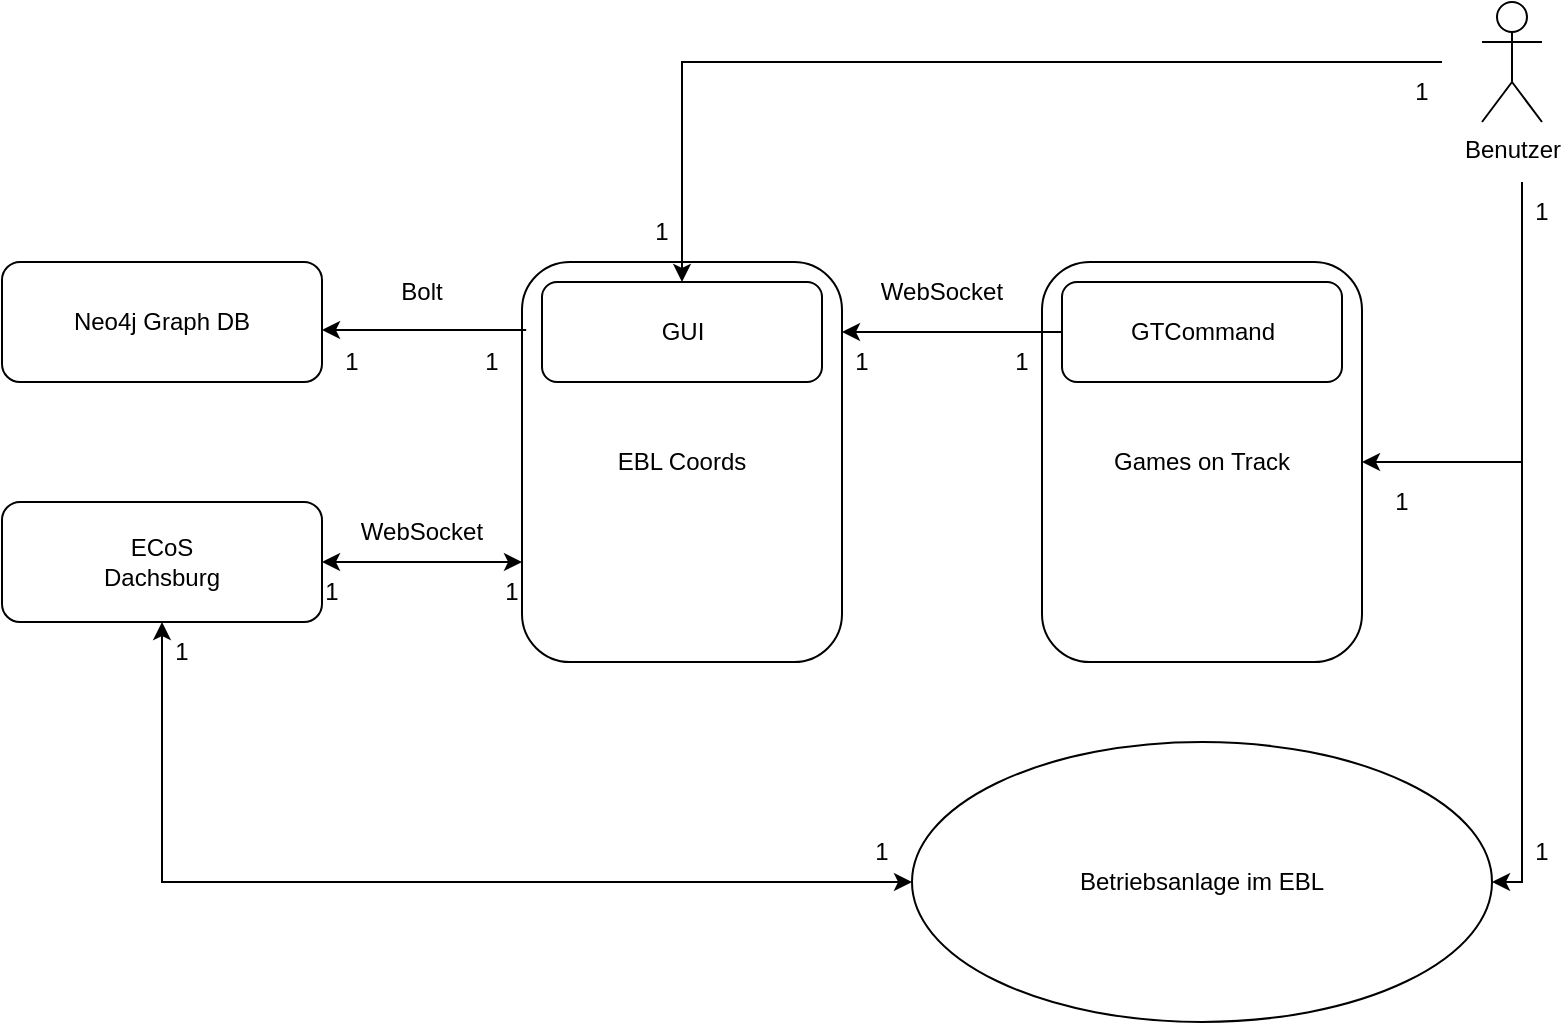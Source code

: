 <mxfile version="21.2.1" type="github">
  <diagram id="R2lEEEUBdFMjLlhIrx00" name="Page-1">
    <mxGraphModel dx="1562" dy="854" grid="1" gridSize="10" guides="1" tooltips="1" connect="1" arrows="1" fold="1" page="1" pageScale="1" pageWidth="850" pageHeight="1100" math="0" shadow="0" extFonts="Permanent Marker^https://fonts.googleapis.com/css?family=Permanent+Marker">
      <root>
        <mxCell id="0" />
        <mxCell id="1" parent="0" />
        <mxCell id="D924VpzKZGNG5bENjpo5-1" value="" style="rounded=1;whiteSpace=wrap;html=1;container=0;" parent="1" vertex="1">
          <mxGeometry x="300" y="160" width="160" height="200" as="geometry" />
        </mxCell>
        <mxCell id="D924VpzKZGNG5bENjpo5-13" value="" style="group" parent="1" vertex="1" connectable="0">
          <mxGeometry x="40" y="280" width="160" height="60" as="geometry" />
        </mxCell>
        <mxCell id="D924VpzKZGNG5bENjpo5-7" value="" style="rounded=1;whiteSpace=wrap;html=1;container=0;" parent="D924VpzKZGNG5bENjpo5-13" vertex="1">
          <mxGeometry width="160" height="60" as="geometry" />
        </mxCell>
        <mxCell id="D924VpzKZGNG5bENjpo5-8" value="ECoS Dachsburg" style="text;html=1;strokeColor=none;fillColor=none;align=center;verticalAlign=middle;whiteSpace=wrap;rounded=0;container=0;" parent="D924VpzKZGNG5bENjpo5-13" vertex="1">
          <mxGeometry x="40" y="25.5" width="80" height="9" as="geometry" />
        </mxCell>
        <mxCell id="D924VpzKZGNG5bENjpo5-24" value="Bolt" style="text;html=1;strokeColor=none;fillColor=none;align=center;verticalAlign=middle;whiteSpace=wrap;rounded=0;" parent="1" vertex="1">
          <mxGeometry x="220" y="160" width="60" height="30" as="geometry" />
        </mxCell>
        <mxCell id="D924VpzKZGNG5bENjpo5-25" value="WebSocket" style="text;html=1;strokeColor=none;fillColor=none;align=center;verticalAlign=middle;whiteSpace=wrap;rounded=0;" parent="1" vertex="1">
          <mxGeometry x="480" y="160" width="60" height="30" as="geometry" />
        </mxCell>
        <mxCell id="D924VpzKZGNG5bENjpo5-26" value="WebSocket" style="text;html=1;strokeColor=none;fillColor=none;align=center;verticalAlign=middle;whiteSpace=wrap;rounded=0;" parent="1" vertex="1">
          <mxGeometry x="220" y="280" width="60" height="30" as="geometry" />
        </mxCell>
        <mxCell id="D924VpzKZGNG5bENjpo5-27" value="" style="group" parent="1" vertex="1" connectable="0">
          <mxGeometry x="310" y="170" width="140" height="50" as="geometry" />
        </mxCell>
        <mxCell id="D924VpzKZGNG5bENjpo5-20" value="" style="rounded=1;whiteSpace=wrap;html=1;container=0;" parent="D924VpzKZGNG5bENjpo5-27" vertex="1">
          <mxGeometry width="140" height="50" as="geometry" />
        </mxCell>
        <mxCell id="D924VpzKZGNG5bENjpo5-21" value="GUI" style="text;html=1;strokeColor=none;fillColor=none;align=center;verticalAlign=middle;whiteSpace=wrap;rounded=0;container=0;" parent="D924VpzKZGNG5bENjpo5-27" vertex="1">
          <mxGeometry x="52.5" y="18.754" width="35" height="12.5" as="geometry" />
        </mxCell>
        <mxCell id="D924VpzKZGNG5bENjpo5-2" value="" style="rounded=1;whiteSpace=wrap;html=1;container=0;" parent="1" vertex="1">
          <mxGeometry x="40" y="160" width="160" height="60.0" as="geometry" />
        </mxCell>
        <mxCell id="D924VpzKZGNG5bENjpo5-5" value="Neo4j Graph DB" style="text;html=1;strokeColor=none;fillColor=none;align=center;verticalAlign=middle;whiteSpace=wrap;rounded=0;container=0;" parent="1" vertex="1">
          <mxGeometry x="70" y="185.5" width="100" height="9" as="geometry" />
        </mxCell>
        <mxCell id="D924VpzKZGNG5bENjpo5-4" value="EBL Coords" style="text;html=1;strokeColor=none;fillColor=none;align=center;verticalAlign=middle;whiteSpace=wrap;rounded=0;container=0;" parent="1" vertex="1">
          <mxGeometry x="330" y="255.37" width="100" height="9.26" as="geometry" />
        </mxCell>
        <mxCell id="SI389RHZB-7-OpBMgLP5-1" value="" style="endArrow=classic;startArrow=classic;html=1;rounded=0;entryX=0;entryY=0.75;entryDx=0;entryDy=0;" parent="1" source="D924VpzKZGNG5bENjpo5-7" target="D924VpzKZGNG5bENjpo5-1" edge="1">
          <mxGeometry width="50" height="50" relative="1" as="geometry">
            <mxPoint x="280" y="490" as="sourcePoint" />
            <mxPoint x="330" y="440" as="targetPoint" />
          </mxGeometry>
        </mxCell>
        <mxCell id="SI389RHZB-7-OpBMgLP5-9" value="1" style="text;html=1;align=center;verticalAlign=middle;whiteSpace=wrap;rounded=0;" parent="1" vertex="1">
          <mxGeometry x="460" y="194.5" width="20" height="30" as="geometry" />
        </mxCell>
        <mxCell id="SI389RHZB-7-OpBMgLP5-10" value="1" style="text;html=1;align=center;verticalAlign=middle;whiteSpace=wrap;rounded=0;" parent="1" vertex="1">
          <mxGeometry x="540" y="194.5" width="20" height="30" as="geometry" />
        </mxCell>
        <mxCell id="SI389RHZB-7-OpBMgLP5-12" value="1" style="text;html=1;align=center;verticalAlign=middle;whiteSpace=wrap;rounded=0;" parent="1" vertex="1">
          <mxGeometry x="280" y="310" width="30" height="30" as="geometry" />
        </mxCell>
        <mxCell id="SI389RHZB-7-OpBMgLP5-13" value="1" style="text;html=1;align=center;verticalAlign=middle;whiteSpace=wrap;rounded=0;" parent="1" vertex="1">
          <mxGeometry x="190" y="310" width="30" height="30" as="geometry" />
        </mxCell>
        <mxCell id="JNQRp1OCR-runaura_zo-1" value="Betriebsanlage im EBL" style="ellipse;whiteSpace=wrap;html=1;" parent="1" vertex="1">
          <mxGeometry x="495" y="400" width="290" height="140" as="geometry" />
        </mxCell>
        <mxCell id="JNQRp1OCR-runaura_zo-2" value="" style="endArrow=classic;startArrow=classic;html=1;rounded=0;exitX=0.5;exitY=1;exitDx=0;exitDy=0;entryX=0;entryY=0.5;entryDx=0;entryDy=0;" parent="1" source="D924VpzKZGNG5bENjpo5-7" target="JNQRp1OCR-runaura_zo-1" edge="1">
          <mxGeometry width="50" height="50" relative="1" as="geometry">
            <mxPoint x="120" y="410" as="sourcePoint" />
            <mxPoint x="280" y="410" as="targetPoint" />
            <Array as="points">
              <mxPoint x="120" y="470" />
            </Array>
          </mxGeometry>
        </mxCell>
        <mxCell id="JNQRp1OCR-runaura_zo-4" value="1" style="text;html=1;align=center;verticalAlign=middle;whiteSpace=wrap;rounded=0;" parent="1" vertex="1">
          <mxGeometry x="450" y="440" width="60" height="30" as="geometry" />
        </mxCell>
        <mxCell id="h1dROa-oCrlwzKsg0-FX-7" value="Games on Track" style="rounded=1;whiteSpace=wrap;html=1;container=0;" vertex="1" parent="1">
          <mxGeometry x="560" y="160" width="160" height="200" as="geometry" />
        </mxCell>
        <mxCell id="JNQRp1OCR-runaura_zo-5" value="1" style="text;html=1;align=center;verticalAlign=middle;whiteSpace=wrap;rounded=0;" parent="1" vertex="1">
          <mxGeometry x="100" y="340" width="60" height="30" as="geometry" />
        </mxCell>
        <mxCell id="h1dROa-oCrlwzKsg0-FX-8" value="" style="group" vertex="1" connectable="0" parent="1">
          <mxGeometry x="570" y="170" width="140" height="50" as="geometry" />
        </mxCell>
        <mxCell id="h1dROa-oCrlwzKsg0-FX-9" value="" style="rounded=1;whiteSpace=wrap;html=1;container=0;" vertex="1" parent="h1dROa-oCrlwzKsg0-FX-8">
          <mxGeometry width="140" height="50" as="geometry" />
        </mxCell>
        <mxCell id="h1dROa-oCrlwzKsg0-FX-10" value="GTCommand" style="text;html=1;strokeColor=none;fillColor=none;align=center;verticalAlign=middle;whiteSpace=wrap;rounded=0;container=0;" vertex="1" parent="h1dROa-oCrlwzKsg0-FX-8">
          <mxGeometry x="52.5" y="18.754" width="35" height="12.5" as="geometry" />
        </mxCell>
        <mxCell id="D924VpzKZGNG5bENjpo5-17" value="" style="endArrow=classic;html=1;rounded=0;exitX=0;exitY=0.5;exitDx=0;exitDy=0;" parent="1" source="h1dROa-oCrlwzKsg0-FX-9" edge="1">
          <mxGeometry width="50" height="50" relative="1" as="geometry">
            <mxPoint x="560" y="190" as="sourcePoint" />
            <mxPoint x="460" y="195" as="targetPoint" />
          </mxGeometry>
        </mxCell>
        <mxCell id="h1dROa-oCrlwzKsg0-FX-14" value="Benutzer" style="shape=umlActor;verticalLabelPosition=bottom;verticalAlign=top;html=1;outlineConnect=0;" vertex="1" parent="1">
          <mxGeometry x="780" y="30" width="30" height="60" as="geometry" />
        </mxCell>
        <mxCell id="h1dROa-oCrlwzKsg0-FX-17" value="" style="endArrow=classic;html=1;rounded=0;" edge="1" parent="1" target="D924VpzKZGNG5bENjpo5-20">
          <mxGeometry width="50" height="50" relative="1" as="geometry">
            <mxPoint x="760" y="60" as="sourcePoint" />
            <mxPoint x="640" y="50" as="targetPoint" />
            <Array as="points">
              <mxPoint x="380" y="60" />
            </Array>
          </mxGeometry>
        </mxCell>
        <mxCell id="h1dROa-oCrlwzKsg0-FX-18" value="" style="endArrow=classic;html=1;rounded=0;" edge="1" parent="1" target="h1dROa-oCrlwzKsg0-FX-7">
          <mxGeometry width="50" height="50" relative="1" as="geometry">
            <mxPoint x="800" y="120" as="sourcePoint" />
            <mxPoint x="450" y="240" as="targetPoint" />
            <Array as="points">
              <mxPoint x="800" y="260" />
            </Array>
          </mxGeometry>
        </mxCell>
        <mxCell id="h1dROa-oCrlwzKsg0-FX-19" value="" style="endArrow=classic;html=1;rounded=0;" edge="1" parent="1" target="JNQRp1OCR-runaura_zo-1">
          <mxGeometry width="50" height="50" relative="1" as="geometry">
            <mxPoint x="800" y="120" as="sourcePoint" />
            <mxPoint x="850" y="320" as="targetPoint" />
            <Array as="points">
              <mxPoint x="800" y="470" />
            </Array>
          </mxGeometry>
        </mxCell>
        <mxCell id="h1dROa-oCrlwzKsg0-FX-20" value="1" style="text;html=1;align=center;verticalAlign=middle;whiteSpace=wrap;rounded=0;" vertex="1" parent="1">
          <mxGeometry x="360" y="130" width="20" height="30" as="geometry" />
        </mxCell>
        <mxCell id="h1dROa-oCrlwzKsg0-FX-22" value="1" style="text;html=1;align=center;verticalAlign=middle;whiteSpace=wrap;rounded=0;" vertex="1" parent="1">
          <mxGeometry x="730" y="264.63" width="20" height="30" as="geometry" />
        </mxCell>
        <mxCell id="h1dROa-oCrlwzKsg0-FX-23" value="1" style="text;html=1;align=center;verticalAlign=middle;whiteSpace=wrap;rounded=0;" vertex="1" parent="1">
          <mxGeometry x="800" y="440" width="20" height="30" as="geometry" />
        </mxCell>
        <mxCell id="h1dROa-oCrlwzKsg0-FX-26" value="1" style="text;html=1;align=center;verticalAlign=middle;whiteSpace=wrap;rounded=0;" vertex="1" parent="1">
          <mxGeometry x="800" y="120" width="20" height="30" as="geometry" />
        </mxCell>
        <mxCell id="h1dROa-oCrlwzKsg0-FX-28" value="1" style="text;html=1;align=center;verticalAlign=middle;whiteSpace=wrap;rounded=0;" vertex="1" parent="1">
          <mxGeometry x="740" y="60" width="20" height="30" as="geometry" />
        </mxCell>
        <mxCell id="h1dROa-oCrlwzKsg0-FX-30" value="" style="endArrow=classic;html=1;rounded=0;exitX=0.013;exitY=0.17;exitDx=0;exitDy=0;exitPerimeter=0;" edge="1" parent="1" source="D924VpzKZGNG5bENjpo5-1">
          <mxGeometry width="50" height="50" relative="1" as="geometry">
            <mxPoint x="400" y="290" as="sourcePoint" />
            <mxPoint x="200" y="194" as="targetPoint" />
          </mxGeometry>
        </mxCell>
        <mxCell id="h1dROa-oCrlwzKsg0-FX-32" value="1" style="text;html=1;align=center;verticalAlign=middle;whiteSpace=wrap;rounded=0;" vertex="1" parent="1">
          <mxGeometry x="200" y="194.5" width="30" height="30" as="geometry" />
        </mxCell>
        <mxCell id="h1dROa-oCrlwzKsg0-FX-33" value="1" style="text;html=1;align=center;verticalAlign=middle;whiteSpace=wrap;rounded=0;" vertex="1" parent="1">
          <mxGeometry x="270" y="194.5" width="30" height="30" as="geometry" />
        </mxCell>
      </root>
    </mxGraphModel>
  </diagram>
</mxfile>
